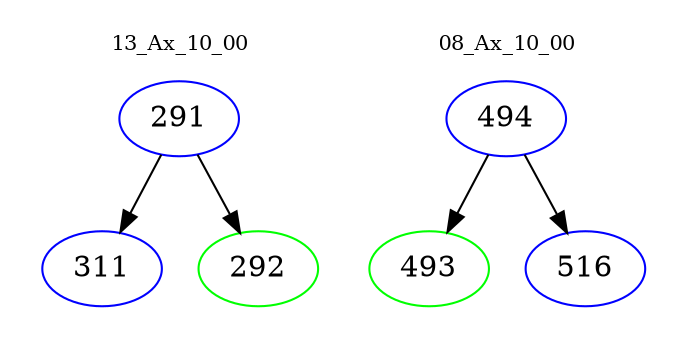 digraph{
subgraph cluster_0 {
color = white
label = "13_Ax_10_00";
fontsize=10;
T0_291 [label="291", color="blue"]
T0_291 -> T0_311 [color="black"]
T0_311 [label="311", color="blue"]
T0_291 -> T0_292 [color="black"]
T0_292 [label="292", color="green"]
}
subgraph cluster_1 {
color = white
label = "08_Ax_10_00";
fontsize=10;
T1_494 [label="494", color="blue"]
T1_494 -> T1_493 [color="black"]
T1_493 [label="493", color="green"]
T1_494 -> T1_516 [color="black"]
T1_516 [label="516", color="blue"]
}
}
